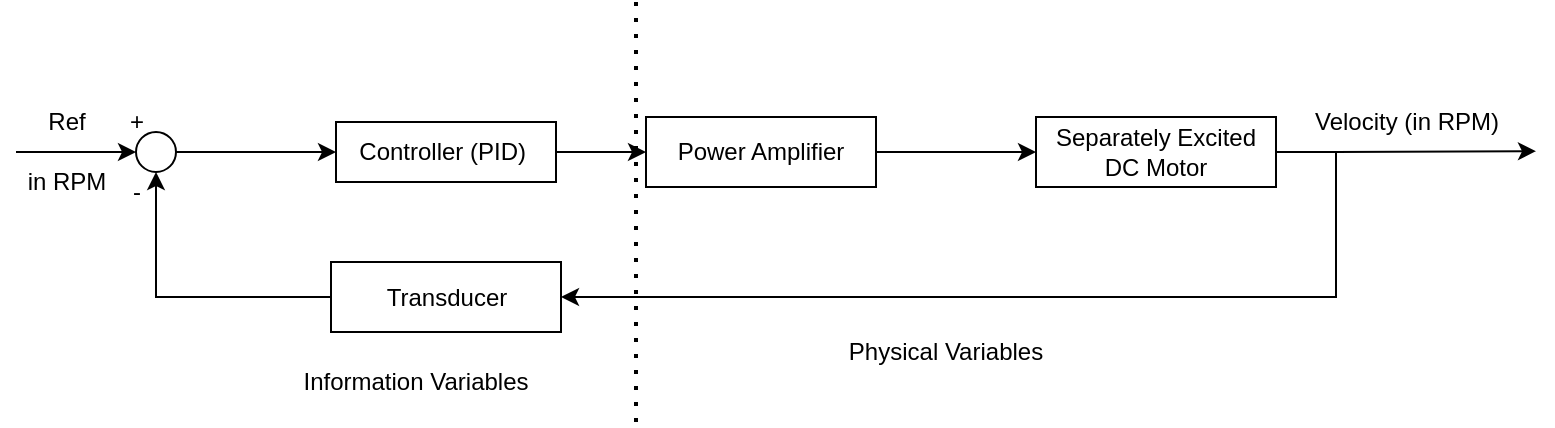 <mxfile version="14.1.8" type="github">
  <diagram id="KAxdcWq9AbXUiTU3IXgu" name="Page-1">
    <mxGraphModel dx="832" dy="457" grid="1" gridSize="10" guides="1" tooltips="1" connect="1" arrows="1" fold="1" page="1" pageScale="1" pageWidth="850" pageHeight="1100" math="0" shadow="0">
      <root>
        <mxCell id="0" />
        <mxCell id="1" parent="0" />
        <mxCell id="UovKf8QnrQQs7tS_15B4-14" value="" style="edgeStyle=orthogonalEdgeStyle;rounded=0;orthogonalLoop=1;jettySize=auto;html=1;" parent="1" source="IeFlRRW-avanmvU46MZ_-1" target="UovKf8QnrQQs7tS_15B4-9" edge="1">
          <mxGeometry relative="1" as="geometry" />
        </mxCell>
        <mxCell id="IeFlRRW-avanmvU46MZ_-1" value="" style="ellipse;whiteSpace=wrap;html=1;aspect=fixed;" parent="1" vertex="1">
          <mxGeometry x="70" y="115" width="20" height="20" as="geometry" />
        </mxCell>
        <mxCell id="UovKf8QnrQQs7tS_15B4-11" value="" style="edgeStyle=orthogonalEdgeStyle;rounded=0;orthogonalLoop=1;jettySize=auto;html=1;" parent="1" source="UovKf8QnrQQs7tS_15B4-9" target="UovKf8QnrQQs7tS_15B4-10" edge="1">
          <mxGeometry relative="1" as="geometry" />
        </mxCell>
        <mxCell id="UovKf8QnrQQs7tS_15B4-9" value="Controller (PID)&amp;nbsp;" style="rounded=0;whiteSpace=wrap;html=1;" parent="1" vertex="1">
          <mxGeometry x="170" y="110" width="110" height="30" as="geometry" />
        </mxCell>
        <mxCell id="UovKf8QnrQQs7tS_15B4-13" value="" style="edgeStyle=orthogonalEdgeStyle;rounded=0;orthogonalLoop=1;jettySize=auto;html=1;" parent="1" source="UovKf8QnrQQs7tS_15B4-10" target="UovKf8QnrQQs7tS_15B4-12" edge="1">
          <mxGeometry relative="1" as="geometry" />
        </mxCell>
        <mxCell id="UovKf8QnrQQs7tS_15B4-10" value="Power Amplifier" style="whiteSpace=wrap;html=1;rounded=0;" parent="1" vertex="1">
          <mxGeometry x="325" y="107.5" width="115" height="35" as="geometry" />
        </mxCell>
        <mxCell id="UovKf8QnrQQs7tS_15B4-19" value="" style="edgeStyle=orthogonalEdgeStyle;rounded=0;orthogonalLoop=1;jettySize=auto;html=1;entryX=1;entryY=0.5;entryDx=0;entryDy=0;" parent="1" source="UovKf8QnrQQs7tS_15B4-12" target="UovKf8QnrQQs7tS_15B4-20" edge="1">
          <mxGeometry relative="1" as="geometry">
            <mxPoint x="730" y="125" as="targetPoint" />
            <Array as="points">
              <mxPoint x="670" y="125" />
              <mxPoint x="670" y="198" />
            </Array>
          </mxGeometry>
        </mxCell>
        <mxCell id="UovKf8QnrQQs7tS_15B4-12" value="Separately Excited DC Motor" style="whiteSpace=wrap;html=1;rounded=0;" parent="1" vertex="1">
          <mxGeometry x="520" y="107.5" width="120" height="35" as="geometry" />
        </mxCell>
        <mxCell id="UovKf8QnrQQs7tS_15B4-46" style="edgeStyle=orthogonalEdgeStyle;rounded=0;orthogonalLoop=1;jettySize=auto;html=1;entryX=0.5;entryY=1;entryDx=0;entryDy=0;" parent="1" source="UovKf8QnrQQs7tS_15B4-20" target="IeFlRRW-avanmvU46MZ_-1" edge="1">
          <mxGeometry relative="1" as="geometry">
            <mxPoint x="100" y="140" as="targetPoint" />
            <Array as="points">
              <mxPoint x="80" y="198" />
            </Array>
          </mxGeometry>
        </mxCell>
        <mxCell id="UovKf8QnrQQs7tS_15B4-20" value="Transducer" style="whiteSpace=wrap;html=1;rounded=0;" parent="1" vertex="1">
          <mxGeometry x="167.5" y="180" width="115" height="35" as="geometry" />
        </mxCell>
        <mxCell id="UovKf8QnrQQs7tS_15B4-24" value="" style="endArrow=classic;html=1;entryX=0;entryY=0.5;entryDx=0;entryDy=0;" parent="1" target="IeFlRRW-avanmvU46MZ_-1" edge="1">
          <mxGeometry width="50" height="50" relative="1" as="geometry">
            <mxPoint x="10" y="125" as="sourcePoint" />
            <mxPoint x="40" y="130" as="targetPoint" />
            <Array as="points" />
          </mxGeometry>
        </mxCell>
        <mxCell id="UovKf8QnrQQs7tS_15B4-25" value="Ref" style="text;html=1;align=center;verticalAlign=middle;resizable=0;points=[];autosize=1;" parent="1" vertex="1">
          <mxGeometry x="20" y="100" width="30" height="20" as="geometry" />
        </mxCell>
        <mxCell id="UovKf8QnrQQs7tS_15B4-26" value="+" style="text;html=1;align=center;verticalAlign=middle;resizable=0;points=[];autosize=1;" parent="1" vertex="1">
          <mxGeometry x="60" y="100" width="20" height="20" as="geometry" />
        </mxCell>
        <mxCell id="UovKf8QnrQQs7tS_15B4-27" value="-" style="text;html=1;align=center;verticalAlign=middle;resizable=0;points=[];autosize=1;" parent="1" vertex="1">
          <mxGeometry x="60" y="135" width="20" height="20" as="geometry" />
        </mxCell>
        <mxCell id="UovKf8QnrQQs7tS_15B4-54" value="" style="endArrow=classic;html=1;" parent="1" edge="1">
          <mxGeometry width="50" height="50" relative="1" as="geometry">
            <mxPoint x="670" y="125" as="sourcePoint" />
            <mxPoint x="770" y="124.58" as="targetPoint" />
          </mxGeometry>
        </mxCell>
        <mxCell id="UovKf8QnrQQs7tS_15B4-55" value="" style="endArrow=none;dashed=1;html=1;dashPattern=1 3;strokeWidth=2;" parent="1" edge="1">
          <mxGeometry width="50" height="50" relative="1" as="geometry">
            <mxPoint x="320" y="260" as="sourcePoint" />
            <mxPoint x="320" y="50" as="targetPoint" />
          </mxGeometry>
        </mxCell>
        <mxCell id="UovKf8QnrQQs7tS_15B4-56" value="Physical Variables" style="text;html=1;strokeColor=none;fillColor=none;align=center;verticalAlign=middle;whiteSpace=wrap;rounded=0;" parent="1" vertex="1">
          <mxGeometry x="410" y="215" width="130" height="20" as="geometry" />
        </mxCell>
        <mxCell id="UovKf8QnrQQs7tS_15B4-57" value="Information Variables" style="text;html=1;strokeColor=none;fillColor=none;align=center;verticalAlign=middle;whiteSpace=wrap;rounded=0;" parent="1" vertex="1">
          <mxGeometry x="140" y="230" width="140" height="20" as="geometry" />
        </mxCell>
        <mxCell id="q8FzyQfyh0SBN9-p7T6c-1" value="Velocity (in RPM)" style="text;html=1;align=center;verticalAlign=middle;resizable=0;points=[];autosize=1;" vertex="1" parent="1">
          <mxGeometry x="650" y="100" width="110" height="20" as="geometry" />
        </mxCell>
        <mxCell id="q8FzyQfyh0SBN9-p7T6c-2" value="in RPM" style="text;html=1;align=center;verticalAlign=middle;resizable=0;points=[];autosize=1;" vertex="1" parent="1">
          <mxGeometry x="10" y="130" width="50" height="20" as="geometry" />
        </mxCell>
      </root>
    </mxGraphModel>
  </diagram>
</mxfile>
